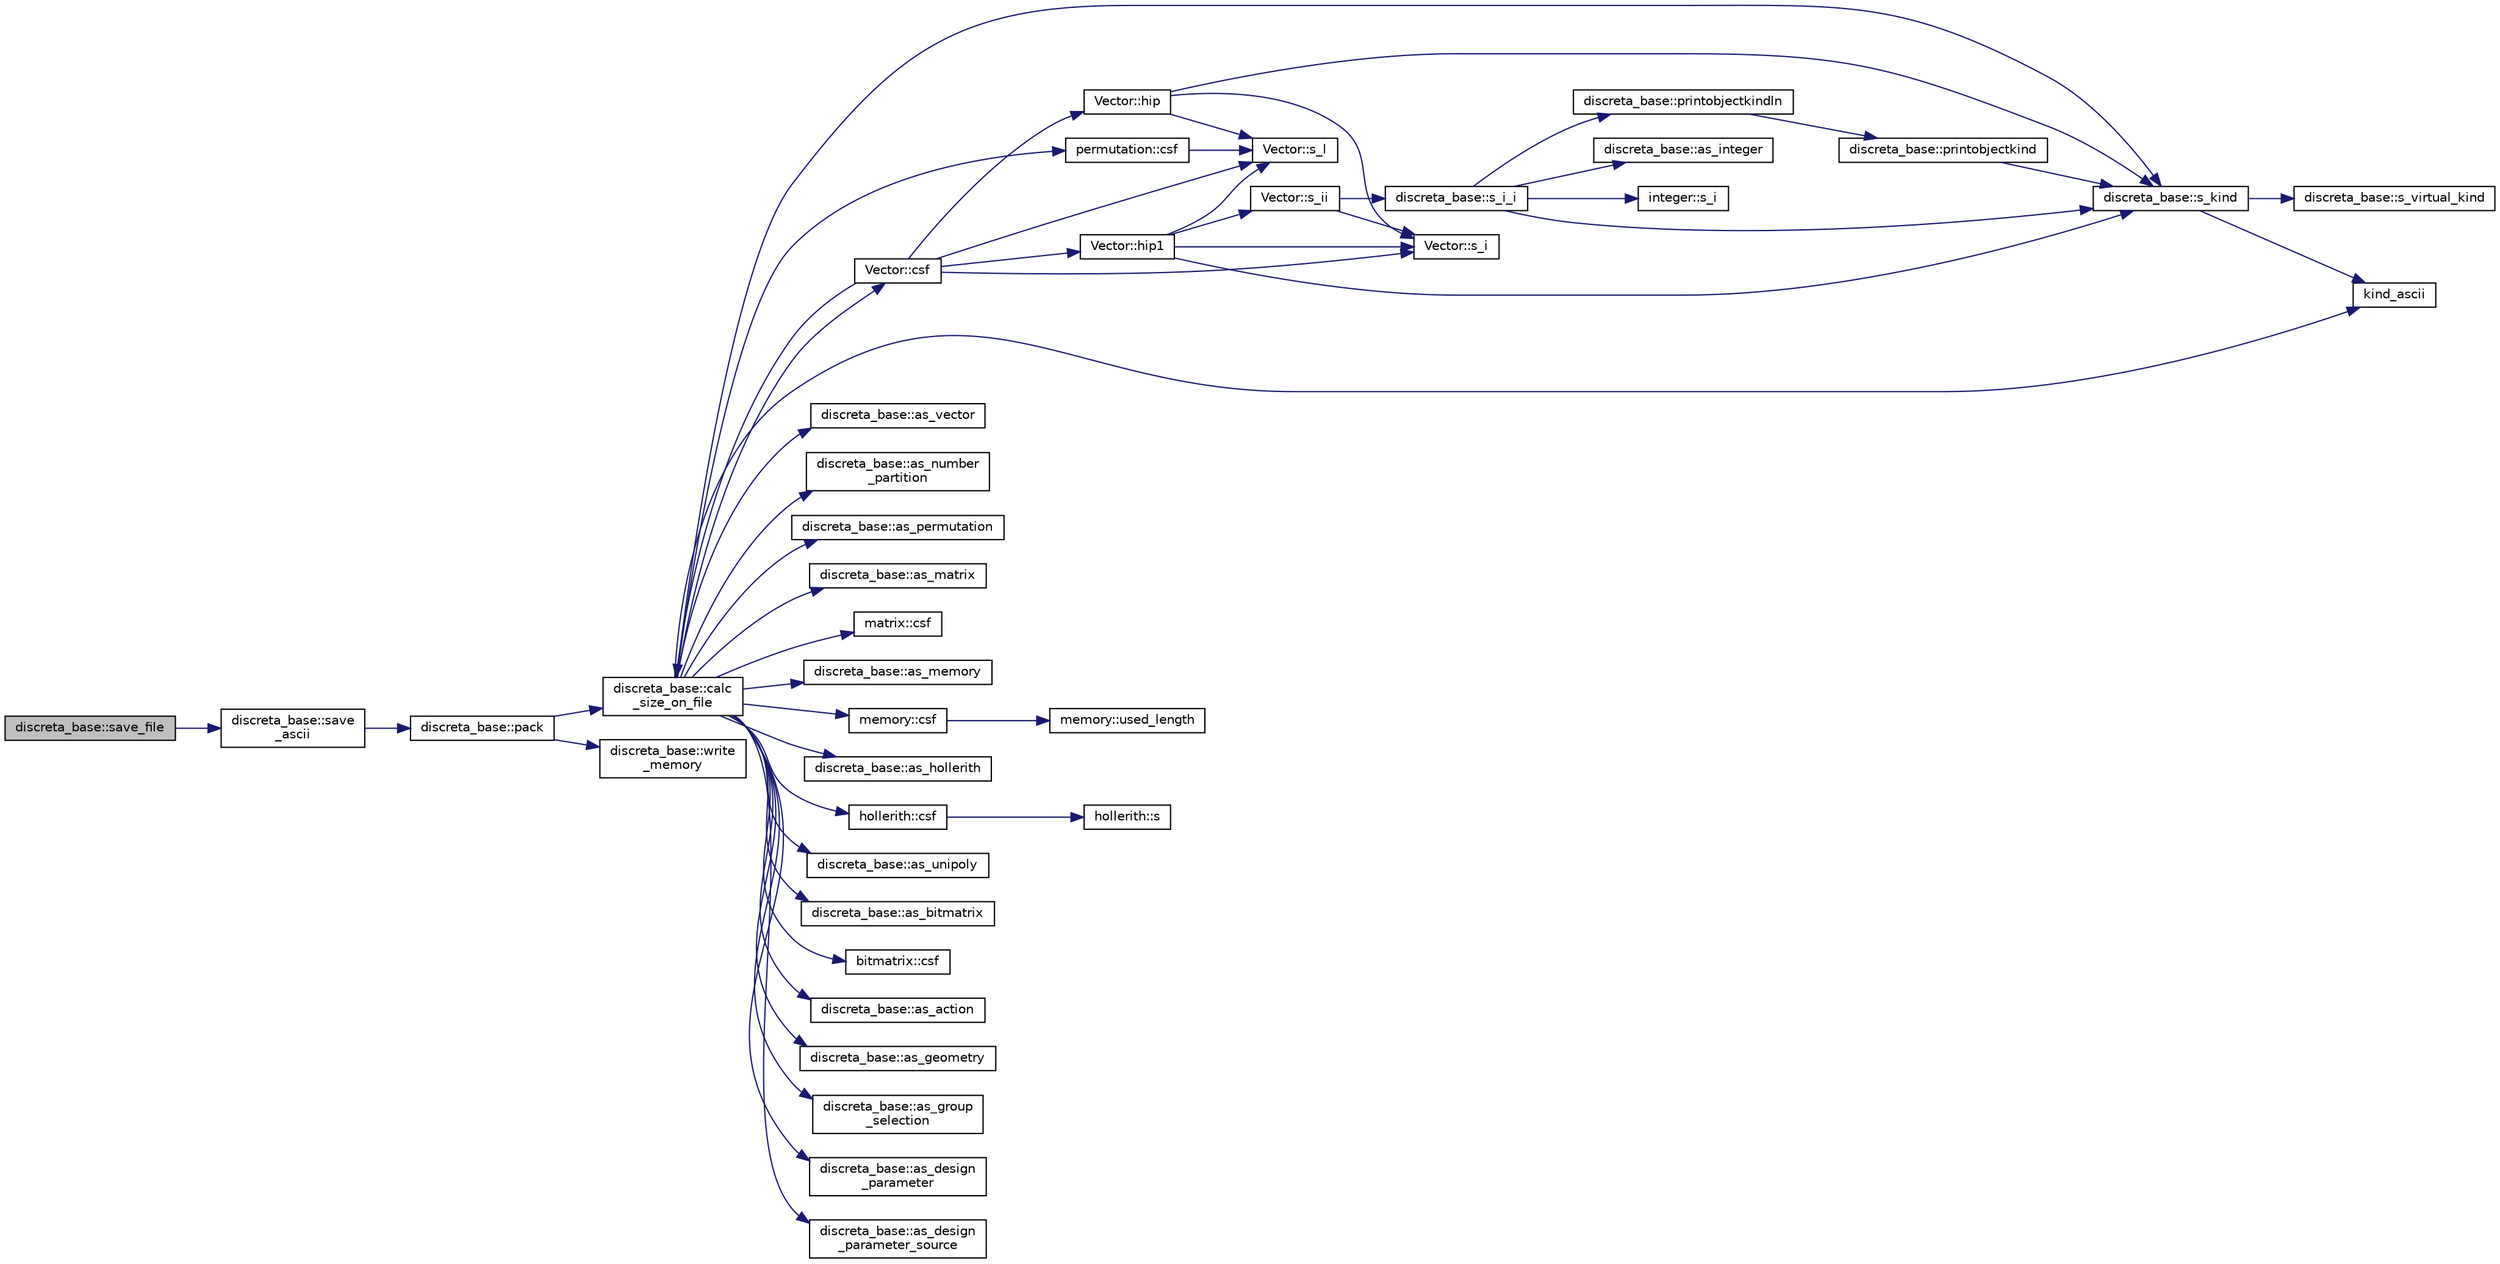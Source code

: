 digraph "discreta_base::save_file"
{
  edge [fontname="Helvetica",fontsize="10",labelfontname="Helvetica",labelfontsize="10"];
  node [fontname="Helvetica",fontsize="10",shape=record];
  rankdir="LR";
  Node17780 [label="discreta_base::save_file",height=0.2,width=0.4,color="black", fillcolor="grey75", style="filled", fontcolor="black"];
  Node17780 -> Node17781 [color="midnightblue",fontsize="10",style="solid",fontname="Helvetica"];
  Node17781 [label="discreta_base::save\l_ascii",height=0.2,width=0.4,color="black", fillcolor="white", style="filled",URL="$d7/d71/classdiscreta__base.html#a20b88cb86e90c53a6046843396c171b1"];
  Node17781 -> Node17782 [color="midnightblue",fontsize="10",style="solid",fontname="Helvetica"];
  Node17782 [label="discreta_base::pack",height=0.2,width=0.4,color="black", fillcolor="white", style="filled",URL="$d7/d71/classdiscreta__base.html#aca663109cfebec3214b8f55a1234b3a1"];
  Node17782 -> Node17783 [color="midnightblue",fontsize="10",style="solid",fontname="Helvetica"];
  Node17783 [label="discreta_base::calc\l_size_on_file",height=0.2,width=0.4,color="black", fillcolor="white", style="filled",URL="$d7/d71/classdiscreta__base.html#ae342640849a0b5bd6096b8e29c7145ff"];
  Node17783 -> Node17784 [color="midnightblue",fontsize="10",style="solid",fontname="Helvetica"];
  Node17784 [label="discreta_base::s_kind",height=0.2,width=0.4,color="black", fillcolor="white", style="filled",URL="$d7/d71/classdiscreta__base.html#a8a830025c74adbbc3362418a7c2ba157"];
  Node17784 -> Node17785 [color="midnightblue",fontsize="10",style="solid",fontname="Helvetica"];
  Node17785 [label="discreta_base::s_virtual_kind",height=0.2,width=0.4,color="black", fillcolor="white", style="filled",URL="$d7/d71/classdiscreta__base.html#a52778a6d6943a468be083d0785d418fb"];
  Node17784 -> Node17786 [color="midnightblue",fontsize="10",style="solid",fontname="Helvetica"];
  Node17786 [label="kind_ascii",height=0.2,width=0.4,color="black", fillcolor="white", style="filled",URL="$d9/d60/discreta_8h.html#ad0ce825a9f29bc6cec27e1b64cfe27bf"];
  Node17783 -> Node17787 [color="midnightblue",fontsize="10",style="solid",fontname="Helvetica"];
  Node17787 [label="discreta_base::as_vector",height=0.2,width=0.4,color="black", fillcolor="white", style="filled",URL="$d7/d71/classdiscreta__base.html#a7bdd6cae39c380b128ee9e17e42cf020"];
  Node17783 -> Node17788 [color="midnightblue",fontsize="10",style="solid",fontname="Helvetica"];
  Node17788 [label="Vector::csf",height=0.2,width=0.4,color="black", fillcolor="white", style="filled",URL="$d5/db2/class_vector.html#a7bbfe1d599a93f58b2150a026a27b0f4"];
  Node17788 -> Node17789 [color="midnightblue",fontsize="10",style="solid",fontname="Helvetica"];
  Node17789 [label="Vector::s_l",height=0.2,width=0.4,color="black", fillcolor="white", style="filled",URL="$d5/db2/class_vector.html#ad2dc082288f858d22a528832289e0704"];
  Node17788 -> Node17790 [color="midnightblue",fontsize="10",style="solid",fontname="Helvetica"];
  Node17790 [label="Vector::hip",height=0.2,width=0.4,color="black", fillcolor="white", style="filled",URL="$d5/db2/class_vector.html#a996f4e7f37126389c883537b063d583e"];
  Node17790 -> Node17789 [color="midnightblue",fontsize="10",style="solid",fontname="Helvetica"];
  Node17790 -> Node17791 [color="midnightblue",fontsize="10",style="solid",fontname="Helvetica"];
  Node17791 [label="Vector::s_i",height=0.2,width=0.4,color="black", fillcolor="white", style="filled",URL="$d5/db2/class_vector.html#a1c4fe1752523df8119f70dd550244871"];
  Node17790 -> Node17784 [color="midnightblue",fontsize="10",style="solid",fontname="Helvetica"];
  Node17788 -> Node17792 [color="midnightblue",fontsize="10",style="solid",fontname="Helvetica"];
  Node17792 [label="Vector::hip1",height=0.2,width=0.4,color="black", fillcolor="white", style="filled",URL="$d5/db2/class_vector.html#a5ce49604a9d0d59e42e4cbad25597334"];
  Node17792 -> Node17789 [color="midnightblue",fontsize="10",style="solid",fontname="Helvetica"];
  Node17792 -> Node17791 [color="midnightblue",fontsize="10",style="solid",fontname="Helvetica"];
  Node17792 -> Node17784 [color="midnightblue",fontsize="10",style="solid",fontname="Helvetica"];
  Node17792 -> Node17793 [color="midnightblue",fontsize="10",style="solid",fontname="Helvetica"];
  Node17793 [label="Vector::s_ii",height=0.2,width=0.4,color="black", fillcolor="white", style="filled",URL="$d5/db2/class_vector.html#a75d4942cc7b9794717b4846c10520db8"];
  Node17793 -> Node17791 [color="midnightblue",fontsize="10",style="solid",fontname="Helvetica"];
  Node17793 -> Node17794 [color="midnightblue",fontsize="10",style="solid",fontname="Helvetica"];
  Node17794 [label="discreta_base::s_i_i",height=0.2,width=0.4,color="black", fillcolor="white", style="filled",URL="$d7/d71/classdiscreta__base.html#aadb92c01fbe69b3034b0214b33fbc735"];
  Node17794 -> Node17784 [color="midnightblue",fontsize="10",style="solid",fontname="Helvetica"];
  Node17794 -> Node17795 [color="midnightblue",fontsize="10",style="solid",fontname="Helvetica"];
  Node17795 [label="discreta_base::printobjectkindln",height=0.2,width=0.4,color="black", fillcolor="white", style="filled",URL="$d7/d71/classdiscreta__base.html#a677ccc8f392ebedde05e453f8cf59559"];
  Node17795 -> Node17796 [color="midnightblue",fontsize="10",style="solid",fontname="Helvetica"];
  Node17796 [label="discreta_base::printobjectkind",height=0.2,width=0.4,color="black", fillcolor="white", style="filled",URL="$d7/d71/classdiscreta__base.html#aa75a1314aa706909b029664944904231"];
  Node17796 -> Node17784 [color="midnightblue",fontsize="10",style="solid",fontname="Helvetica"];
  Node17794 -> Node17797 [color="midnightblue",fontsize="10",style="solid",fontname="Helvetica"];
  Node17797 [label="discreta_base::as_integer",height=0.2,width=0.4,color="black", fillcolor="white", style="filled",URL="$d7/d71/classdiscreta__base.html#a00d7691eaf874fd283d942692fe8dd26"];
  Node17794 -> Node17798 [color="midnightblue",fontsize="10",style="solid",fontname="Helvetica"];
  Node17798 [label="integer::s_i",height=0.2,width=0.4,color="black", fillcolor="white", style="filled",URL="$d0/de5/classinteger.html#adf28e9f94d4c844adaa950deeb80b904"];
  Node17788 -> Node17791 [color="midnightblue",fontsize="10",style="solid",fontname="Helvetica"];
  Node17788 -> Node17783 [color="midnightblue",fontsize="10",style="solid",fontname="Helvetica"];
  Node17783 -> Node17799 [color="midnightblue",fontsize="10",style="solid",fontname="Helvetica"];
  Node17799 [label="discreta_base::as_number\l_partition",height=0.2,width=0.4,color="black", fillcolor="white", style="filled",URL="$d7/d71/classdiscreta__base.html#a307aa09de0e925d46697707968ffab00"];
  Node17783 -> Node17800 [color="midnightblue",fontsize="10",style="solid",fontname="Helvetica"];
  Node17800 [label="discreta_base::as_permutation",height=0.2,width=0.4,color="black", fillcolor="white", style="filled",URL="$d7/d71/classdiscreta__base.html#aa4e72f36a82984239b12ae831e131098"];
  Node17783 -> Node17801 [color="midnightblue",fontsize="10",style="solid",fontname="Helvetica"];
  Node17801 [label="permutation::csf",height=0.2,width=0.4,color="black", fillcolor="white", style="filled",URL="$d0/d08/classpermutation.html#a121bb8f936f6e1e4101ef59d04c3998a"];
  Node17801 -> Node17789 [color="midnightblue",fontsize="10",style="solid",fontname="Helvetica"];
  Node17783 -> Node17802 [color="midnightblue",fontsize="10",style="solid",fontname="Helvetica"];
  Node17802 [label="discreta_base::as_matrix",height=0.2,width=0.4,color="black", fillcolor="white", style="filled",URL="$d7/d71/classdiscreta__base.html#ae4d7f56d917a4707b838fbffde6467ff"];
  Node17783 -> Node17803 [color="midnightblue",fontsize="10",style="solid",fontname="Helvetica"];
  Node17803 [label="matrix::csf",height=0.2,width=0.4,color="black", fillcolor="white", style="filled",URL="$d1/d8d/classmatrix.html#af06fd7824274febfcc10f734a06d1a6e"];
  Node17783 -> Node17804 [color="midnightblue",fontsize="10",style="solid",fontname="Helvetica"];
  Node17804 [label="discreta_base::as_memory",height=0.2,width=0.4,color="black", fillcolor="white", style="filled",URL="$d7/d71/classdiscreta__base.html#ad94b2d7dce0cd4fa22db57f6e79c4bd2"];
  Node17783 -> Node17805 [color="midnightblue",fontsize="10",style="solid",fontname="Helvetica"];
  Node17805 [label="memory::csf",height=0.2,width=0.4,color="black", fillcolor="white", style="filled",URL="$d8/d99/classmemory.html#a7f6c3fb11d9ef25fce0aa093bc9d9216"];
  Node17805 -> Node17806 [color="midnightblue",fontsize="10",style="solid",fontname="Helvetica"];
  Node17806 [label="memory::used_length",height=0.2,width=0.4,color="black", fillcolor="white", style="filled",URL="$d8/d99/classmemory.html#a3312a01b206cef29ec0f85ee340002dd"];
  Node17783 -> Node17807 [color="midnightblue",fontsize="10",style="solid",fontname="Helvetica"];
  Node17807 [label="discreta_base::as_hollerith",height=0.2,width=0.4,color="black", fillcolor="white", style="filled",URL="$d7/d71/classdiscreta__base.html#a3e66f82711f314710107e2f29e589690"];
  Node17783 -> Node17808 [color="midnightblue",fontsize="10",style="solid",fontname="Helvetica"];
  Node17808 [label="hollerith::csf",height=0.2,width=0.4,color="black", fillcolor="white", style="filled",URL="$d8/d99/classhollerith.html#ac3e7f35e2c6d82a9825297577e1011ba"];
  Node17808 -> Node17809 [color="midnightblue",fontsize="10",style="solid",fontname="Helvetica"];
  Node17809 [label="hollerith::s",height=0.2,width=0.4,color="black", fillcolor="white", style="filled",URL="$d8/d99/classhollerith.html#af61fce2d06f211b25fe3838e4dfee77a"];
  Node17783 -> Node17810 [color="midnightblue",fontsize="10",style="solid",fontname="Helvetica"];
  Node17810 [label="discreta_base::as_unipoly",height=0.2,width=0.4,color="black", fillcolor="white", style="filled",URL="$d7/d71/classdiscreta__base.html#ad50d8027f039fe5c2478cddb243adc9d"];
  Node17783 -> Node17811 [color="midnightblue",fontsize="10",style="solid",fontname="Helvetica"];
  Node17811 [label="discreta_base::as_bitmatrix",height=0.2,width=0.4,color="black", fillcolor="white", style="filled",URL="$d7/d71/classdiscreta__base.html#a071ad54ea8ef6c9d1d15f532e5a76df6"];
  Node17783 -> Node17812 [color="midnightblue",fontsize="10",style="solid",fontname="Helvetica"];
  Node17812 [label="bitmatrix::csf",height=0.2,width=0.4,color="black", fillcolor="white", style="filled",URL="$de/dc8/classbitmatrix.html#a2d11a854ea302b0e6fa61c9c6607deaf"];
  Node17783 -> Node17813 [color="midnightblue",fontsize="10",style="solid",fontname="Helvetica"];
  Node17813 [label="discreta_base::as_action",height=0.2,width=0.4,color="black", fillcolor="white", style="filled",URL="$d7/d71/classdiscreta__base.html#aee03453d453c64f57eb30bf482d3ba8a"];
  Node17783 -> Node17814 [color="midnightblue",fontsize="10",style="solid",fontname="Helvetica"];
  Node17814 [label="discreta_base::as_geometry",height=0.2,width=0.4,color="black", fillcolor="white", style="filled",URL="$d7/d71/classdiscreta__base.html#a38fc7b4cdd830703e9d87354b79bc5c8"];
  Node17783 -> Node17815 [color="midnightblue",fontsize="10",style="solid",fontname="Helvetica"];
  Node17815 [label="discreta_base::as_group\l_selection",height=0.2,width=0.4,color="black", fillcolor="white", style="filled",URL="$d7/d71/classdiscreta__base.html#aae1bac4883c567718bef9fb610abbdc8"];
  Node17783 -> Node17816 [color="midnightblue",fontsize="10",style="solid",fontname="Helvetica"];
  Node17816 [label="discreta_base::as_design\l_parameter",height=0.2,width=0.4,color="black", fillcolor="white", style="filled",URL="$d7/d71/classdiscreta__base.html#aab24ff38ea1c5471ab3de42e014d0f2a"];
  Node17783 -> Node17817 [color="midnightblue",fontsize="10",style="solid",fontname="Helvetica"];
  Node17817 [label="discreta_base::as_design\l_parameter_source",height=0.2,width=0.4,color="black", fillcolor="white", style="filled",URL="$d7/d71/classdiscreta__base.html#a59cbf837c6582ded5bc586265d13d81a"];
  Node17783 -> Node17786 [color="midnightblue",fontsize="10",style="solid",fontname="Helvetica"];
  Node17782 -> Node17818 [color="midnightblue",fontsize="10",style="solid",fontname="Helvetica"];
  Node17818 [label="discreta_base::write\l_memory",height=0.2,width=0.4,color="black", fillcolor="white", style="filled",URL="$d7/d71/classdiscreta__base.html#a449ed7914b693346288f56a60b12c4af"];
}
